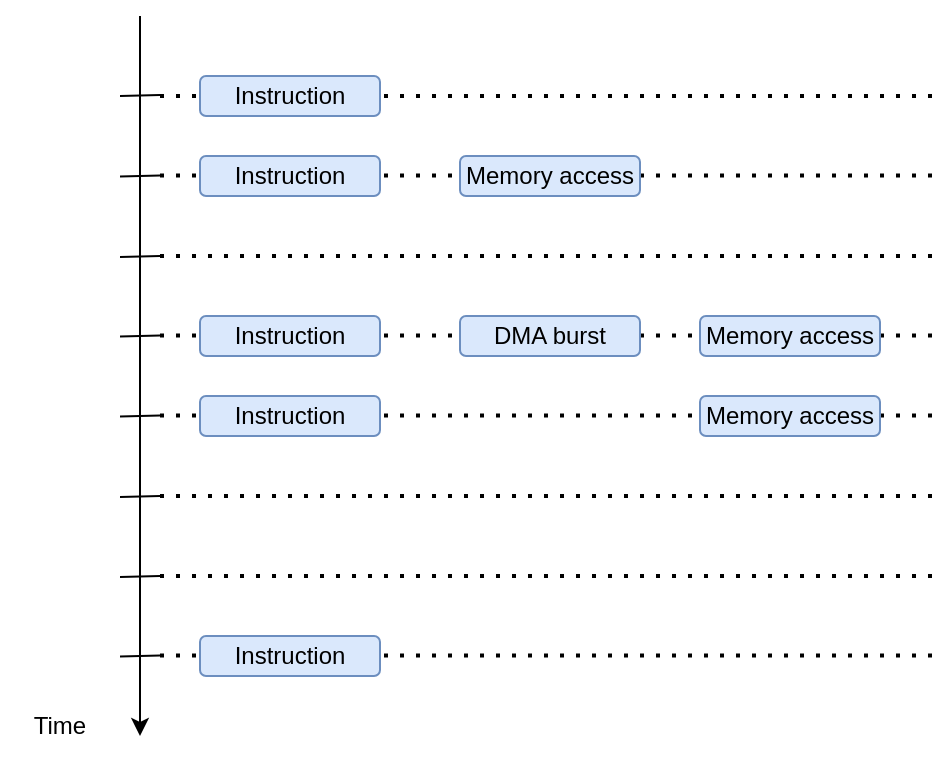 <mxfile version="22.1.2" type="device">
  <diagram name="Page-1" id="aWQylc3qGSz9cxEO3iNP">
    <mxGraphModel dx="684" dy="480" grid="1" gridSize="10" guides="1" tooltips="1" connect="1" arrows="1" fold="1" page="1" pageScale="1" pageWidth="850" pageHeight="1100" math="0" shadow="0">
      <root>
        <mxCell id="0" />
        <mxCell id="1" parent="0" />
        <mxCell id="wnvGMRoNqhbBzvoCQmFp-32" value="" style="endArrow=none;dashed=1;html=1;dashPattern=1 3;strokeWidth=2;rounded=0;" edge="1" parent="1">
          <mxGeometry width="50" height="50" relative="1" as="geometry">
            <mxPoint x="130" y="479.76" as="sourcePoint" />
            <mxPoint x="520" y="479.76" as="targetPoint" />
          </mxGeometry>
        </mxCell>
        <mxCell id="wnvGMRoNqhbBzvoCQmFp-31" value="" style="endArrow=none;dashed=1;html=1;dashPattern=1 3;strokeWidth=2;rounded=0;" edge="1" parent="1">
          <mxGeometry width="50" height="50" relative="1" as="geometry">
            <mxPoint x="130" y="440" as="sourcePoint" />
            <mxPoint x="520" y="440" as="targetPoint" />
          </mxGeometry>
        </mxCell>
        <mxCell id="wnvGMRoNqhbBzvoCQmFp-30" value="" style="endArrow=none;dashed=1;html=1;dashPattern=1 3;strokeWidth=2;rounded=0;" edge="1" parent="1">
          <mxGeometry width="50" height="50" relative="1" as="geometry">
            <mxPoint x="130" y="400" as="sourcePoint" />
            <mxPoint x="520" y="400" as="targetPoint" />
          </mxGeometry>
        </mxCell>
        <mxCell id="wnvGMRoNqhbBzvoCQmFp-29" value="" style="endArrow=none;dashed=1;html=1;dashPattern=1 3;strokeWidth=2;rounded=0;" edge="1" parent="1">
          <mxGeometry width="50" height="50" relative="1" as="geometry">
            <mxPoint x="130" y="359.76" as="sourcePoint" />
            <mxPoint x="520" y="359.76" as="targetPoint" />
          </mxGeometry>
        </mxCell>
        <mxCell id="wnvGMRoNqhbBzvoCQmFp-28" value="" style="endArrow=none;dashed=1;html=1;dashPattern=1 3;strokeWidth=2;rounded=0;" edge="1" parent="1">
          <mxGeometry width="50" height="50" relative="1" as="geometry">
            <mxPoint x="130" y="239.76" as="sourcePoint" />
            <mxPoint x="520" y="239.76" as="targetPoint" />
          </mxGeometry>
        </mxCell>
        <mxCell id="wnvGMRoNqhbBzvoCQmFp-26" value="" style="endArrow=none;dashed=1;html=1;dashPattern=1 3;strokeWidth=2;rounded=0;" edge="1" parent="1">
          <mxGeometry width="50" height="50" relative="1" as="geometry">
            <mxPoint x="130" y="319.76" as="sourcePoint" />
            <mxPoint x="520" y="319.76" as="targetPoint" />
          </mxGeometry>
        </mxCell>
        <mxCell id="wnvGMRoNqhbBzvoCQmFp-27" value="" style="endArrow=none;dashed=1;html=1;dashPattern=1 3;strokeWidth=2;rounded=0;" edge="1" parent="1">
          <mxGeometry width="50" height="50" relative="1" as="geometry">
            <mxPoint x="130" y="280" as="sourcePoint" />
            <mxPoint x="520" y="280" as="targetPoint" />
          </mxGeometry>
        </mxCell>
        <mxCell id="wnvGMRoNqhbBzvoCQmFp-25" value="" style="endArrow=none;dashed=1;html=1;dashPattern=1 3;strokeWidth=2;rounded=0;" edge="1" parent="1">
          <mxGeometry width="50" height="50" relative="1" as="geometry">
            <mxPoint x="130" y="200" as="sourcePoint" />
            <mxPoint x="520" y="200" as="targetPoint" />
          </mxGeometry>
        </mxCell>
        <mxCell id="wnvGMRoNqhbBzvoCQmFp-1" value="" style="endArrow=classic;html=1;rounded=0;" edge="1" parent="1">
          <mxGeometry width="50" height="50" relative="1" as="geometry">
            <mxPoint x="120" y="160" as="sourcePoint" />
            <mxPoint x="120" y="520" as="targetPoint" />
          </mxGeometry>
        </mxCell>
        <mxCell id="wnvGMRoNqhbBzvoCQmFp-2" value="Instruction" style="rounded=1;whiteSpace=wrap;html=1;fillColor=#dae8fc;strokeColor=#6c8ebf;" vertex="1" parent="1">
          <mxGeometry x="150" y="190" width="90" height="20" as="geometry" />
        </mxCell>
        <mxCell id="wnvGMRoNqhbBzvoCQmFp-4" value="Instruction" style="rounded=1;whiteSpace=wrap;html=1;fillColor=#dae8fc;strokeColor=#6c8ebf;" vertex="1" parent="1">
          <mxGeometry x="150" y="230" width="90" height="20" as="geometry" />
        </mxCell>
        <mxCell id="wnvGMRoNqhbBzvoCQmFp-5" value="Memory access" style="rounded=1;whiteSpace=wrap;html=1;fillColor=#dae8fc;strokeColor=#6c8ebf;" vertex="1" parent="1">
          <mxGeometry x="280" y="230" width="90" height="20" as="geometry" />
        </mxCell>
        <mxCell id="wnvGMRoNqhbBzvoCQmFp-6" value="Instruction" style="rounded=1;whiteSpace=wrap;html=1;fillColor=#dae8fc;strokeColor=#6c8ebf;" vertex="1" parent="1">
          <mxGeometry x="150" y="310" width="90" height="20" as="geometry" />
        </mxCell>
        <mxCell id="wnvGMRoNqhbBzvoCQmFp-7" value="DMA burst" style="rounded=1;whiteSpace=wrap;html=1;fillColor=#dae8fc;strokeColor=#6c8ebf;" vertex="1" parent="1">
          <mxGeometry x="280" y="310" width="90" height="20" as="geometry" />
        </mxCell>
        <mxCell id="wnvGMRoNqhbBzvoCQmFp-8" value="Memory access" style="rounded=1;whiteSpace=wrap;html=1;fillColor=#dae8fc;strokeColor=#6c8ebf;" vertex="1" parent="1">
          <mxGeometry x="400" y="310" width="90" height="20" as="geometry" />
        </mxCell>
        <mxCell id="wnvGMRoNqhbBzvoCQmFp-10" value="Instruction" style="rounded=1;whiteSpace=wrap;html=1;fillColor=#dae8fc;strokeColor=#6c8ebf;" vertex="1" parent="1">
          <mxGeometry x="150" y="350" width="90" height="20" as="geometry" />
        </mxCell>
        <mxCell id="wnvGMRoNqhbBzvoCQmFp-11" value="Memory access" style="rounded=1;whiteSpace=wrap;html=1;fillColor=#dae8fc;strokeColor=#6c8ebf;" vertex="1" parent="1">
          <mxGeometry x="400" y="350" width="90" height="20" as="geometry" />
        </mxCell>
        <mxCell id="wnvGMRoNqhbBzvoCQmFp-12" value="Instruction" style="rounded=1;whiteSpace=wrap;html=1;fillColor=#dae8fc;strokeColor=#6c8ebf;" vertex="1" parent="1">
          <mxGeometry x="150" y="470" width="90" height="20" as="geometry" />
        </mxCell>
        <mxCell id="wnvGMRoNqhbBzvoCQmFp-14" value="" style="endArrow=none;html=1;rounded=0;" edge="1" parent="1">
          <mxGeometry width="50" height="50" relative="1" as="geometry">
            <mxPoint x="110" y="200" as="sourcePoint" />
            <mxPoint x="130" y="199.5" as="targetPoint" />
          </mxGeometry>
        </mxCell>
        <mxCell id="wnvGMRoNqhbBzvoCQmFp-15" value="" style="endArrow=none;html=1;rounded=0;" edge="1" parent="1">
          <mxGeometry width="50" height="50" relative="1" as="geometry">
            <mxPoint x="110" y="240.25" as="sourcePoint" />
            <mxPoint x="130" y="239.75" as="targetPoint" />
          </mxGeometry>
        </mxCell>
        <mxCell id="wnvGMRoNqhbBzvoCQmFp-16" value="" style="endArrow=none;html=1;rounded=0;" edge="1" parent="1">
          <mxGeometry width="50" height="50" relative="1" as="geometry">
            <mxPoint x="110" y="280.5" as="sourcePoint" />
            <mxPoint x="130" y="280" as="targetPoint" />
          </mxGeometry>
        </mxCell>
        <mxCell id="wnvGMRoNqhbBzvoCQmFp-17" value="" style="endArrow=none;html=1;rounded=0;" edge="1" parent="1">
          <mxGeometry width="50" height="50" relative="1" as="geometry">
            <mxPoint x="110" y="320.25" as="sourcePoint" />
            <mxPoint x="130" y="319.75" as="targetPoint" />
          </mxGeometry>
        </mxCell>
        <mxCell id="wnvGMRoNqhbBzvoCQmFp-19" value="" style="endArrow=none;html=1;rounded=0;" edge="1" parent="1">
          <mxGeometry width="50" height="50" relative="1" as="geometry">
            <mxPoint x="110" y="360.25" as="sourcePoint" />
            <mxPoint x="130" y="359.75" as="targetPoint" />
          </mxGeometry>
        </mxCell>
        <mxCell id="wnvGMRoNqhbBzvoCQmFp-20" value="" style="endArrow=none;html=1;rounded=0;" edge="1" parent="1">
          <mxGeometry width="50" height="50" relative="1" as="geometry">
            <mxPoint x="110" y="400.5" as="sourcePoint" />
            <mxPoint x="130" y="400" as="targetPoint" />
          </mxGeometry>
        </mxCell>
        <mxCell id="wnvGMRoNqhbBzvoCQmFp-21" value="" style="endArrow=none;html=1;rounded=0;" edge="1" parent="1">
          <mxGeometry width="50" height="50" relative="1" as="geometry">
            <mxPoint x="110" y="440.5" as="sourcePoint" />
            <mxPoint x="130" y="440" as="targetPoint" />
          </mxGeometry>
        </mxCell>
        <mxCell id="wnvGMRoNqhbBzvoCQmFp-22" value="" style="endArrow=none;html=1;rounded=0;" edge="1" parent="1">
          <mxGeometry width="50" height="50" relative="1" as="geometry">
            <mxPoint x="110" y="480.25" as="sourcePoint" />
            <mxPoint x="130" y="479.75" as="targetPoint" />
          </mxGeometry>
        </mxCell>
        <mxCell id="wnvGMRoNqhbBzvoCQmFp-33" value="Time" style="text;html=1;strokeColor=none;fillColor=none;align=center;verticalAlign=middle;whiteSpace=wrap;rounded=0;" vertex="1" parent="1">
          <mxGeometry x="50" y="500" width="60" height="30" as="geometry" />
        </mxCell>
      </root>
    </mxGraphModel>
  </diagram>
</mxfile>

